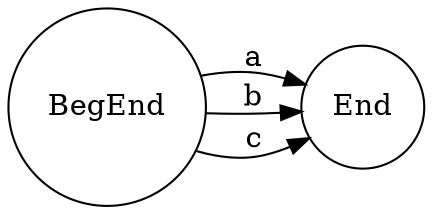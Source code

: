 digraph tokex {
	labelloc="t";
	label="";
	graph [dpi=200];
	rankdir=LR;
	fontname="Helvetica";
	edge [arrowhead=normal,arrowtail=dot];
	node [shape=circle];
	# Auto-generated by Tokex.

	BegEnd [label="BegEnd"];
	End [label="End"];
	BegEnd -> End [label="a"];
	BegEnd -> End [label="b"];
	BegEnd -> End [label="c"];
}
